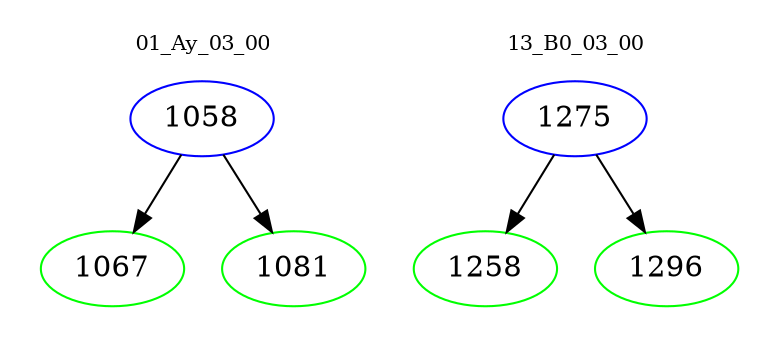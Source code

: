digraph{
subgraph cluster_0 {
color = white
label = "01_Ay_03_00";
fontsize=10;
T0_1058 [label="1058", color="blue"]
T0_1058 -> T0_1067 [color="black"]
T0_1067 [label="1067", color="green"]
T0_1058 -> T0_1081 [color="black"]
T0_1081 [label="1081", color="green"]
}
subgraph cluster_1 {
color = white
label = "13_B0_03_00";
fontsize=10;
T1_1275 [label="1275", color="blue"]
T1_1275 -> T1_1258 [color="black"]
T1_1258 [label="1258", color="green"]
T1_1275 -> T1_1296 [color="black"]
T1_1296 [label="1296", color="green"]
}
}
